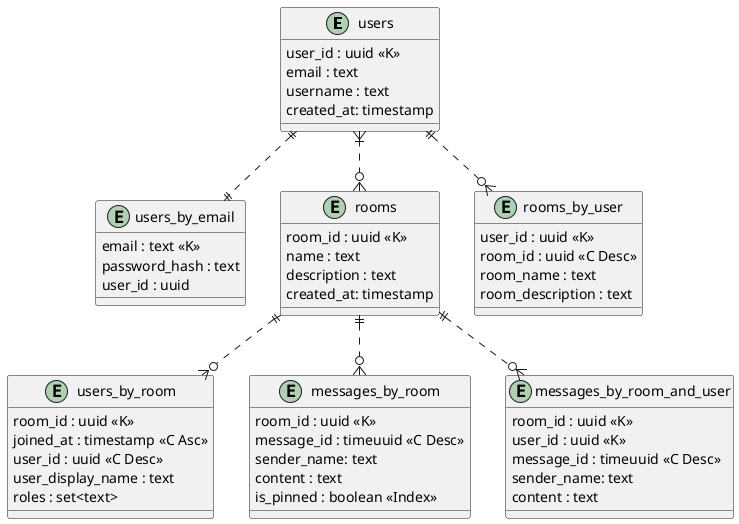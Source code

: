 @startuml chat-erd

skinparam linetype polyline

entity "users" as u {
    user_id : uuid <<K>>
    email : text
    username : text
    created_at: timestamp
}

entity "users_by_email" as ue {
    email : text <<K>>
    password_hash : text
    user_id : uuid
}

entity "rooms" as r {
    room_id : uuid <<K>>
    name : text
    description : text
    created_at: timestamp
}

entity "rooms_by_user" as ru {
    user_id : uuid <<K>>
    room_id : uuid <<C Desc>>
    room_name : text
    room_description : text
}

entity "users_by_room" as ur {
    room_id : uuid <<K>>
    joined_at : timestamp <<C Asc>>
    user_id : uuid <<C Desc>>
    user_display_name : text
    roles : set<text>
}

entity "messages_by_room" as mr {
    room_id : uuid <<K>>
    message_id : timeuuid <<C Desc>>
    sender_name: text
    content : text
    is_pinned : boolean <<Index>>
}

entity "messages_by_room_and_user" as mru {
    room_id : uuid <<K>>
    user_id : uuid <<K>>
    message_id : timeuuid <<C Desc>>
    sender_name: text
    content : text
}

u }|..o{ r
u ||..o{ ru
u ||..|| ue
r ||..o{ ur
r ||..o{ mr
r ||..o{ mru

@enduml

